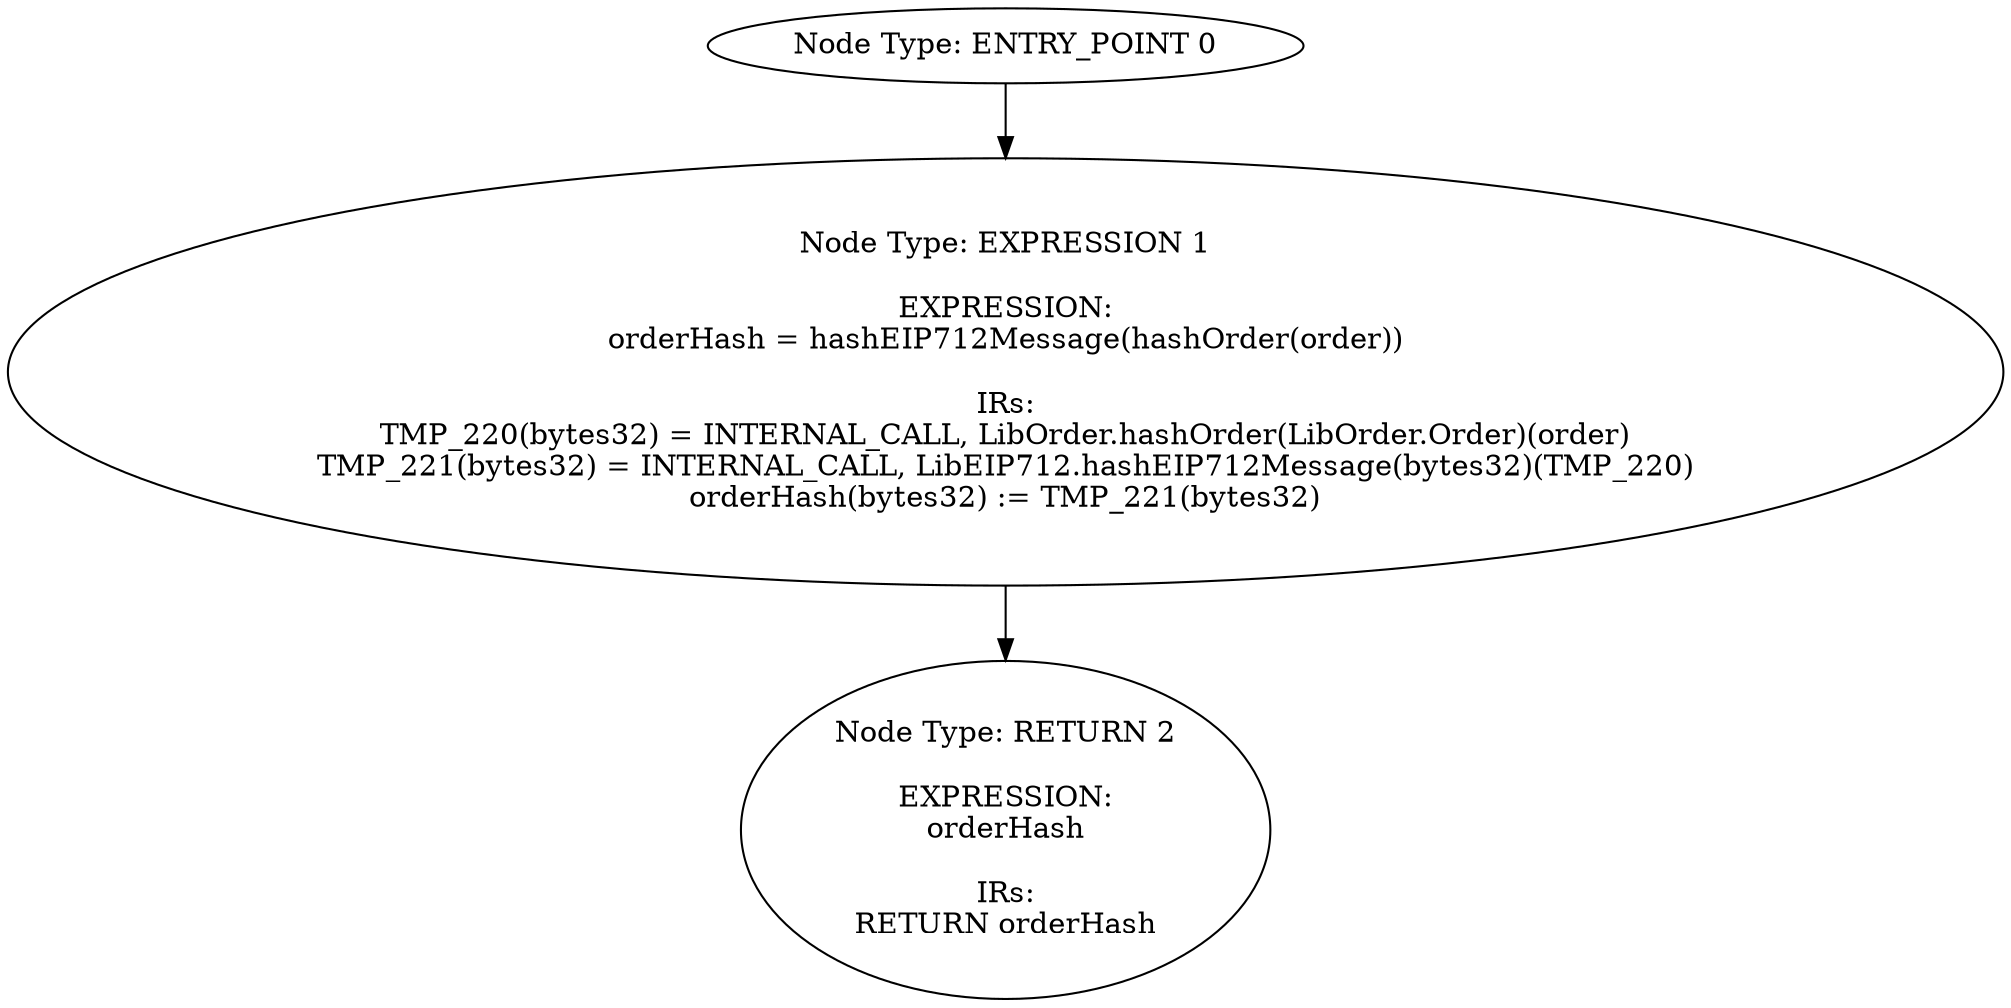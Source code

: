 digraph{
0[label="Node Type: ENTRY_POINT 0
"];
0->1;
1[label="Node Type: EXPRESSION 1

EXPRESSION:
orderHash = hashEIP712Message(hashOrder(order))

IRs:
TMP_220(bytes32) = INTERNAL_CALL, LibOrder.hashOrder(LibOrder.Order)(order)
TMP_221(bytes32) = INTERNAL_CALL, LibEIP712.hashEIP712Message(bytes32)(TMP_220)
orderHash(bytes32) := TMP_221(bytes32)"];
1->2;
2[label="Node Type: RETURN 2

EXPRESSION:
orderHash

IRs:
RETURN orderHash"];
}
